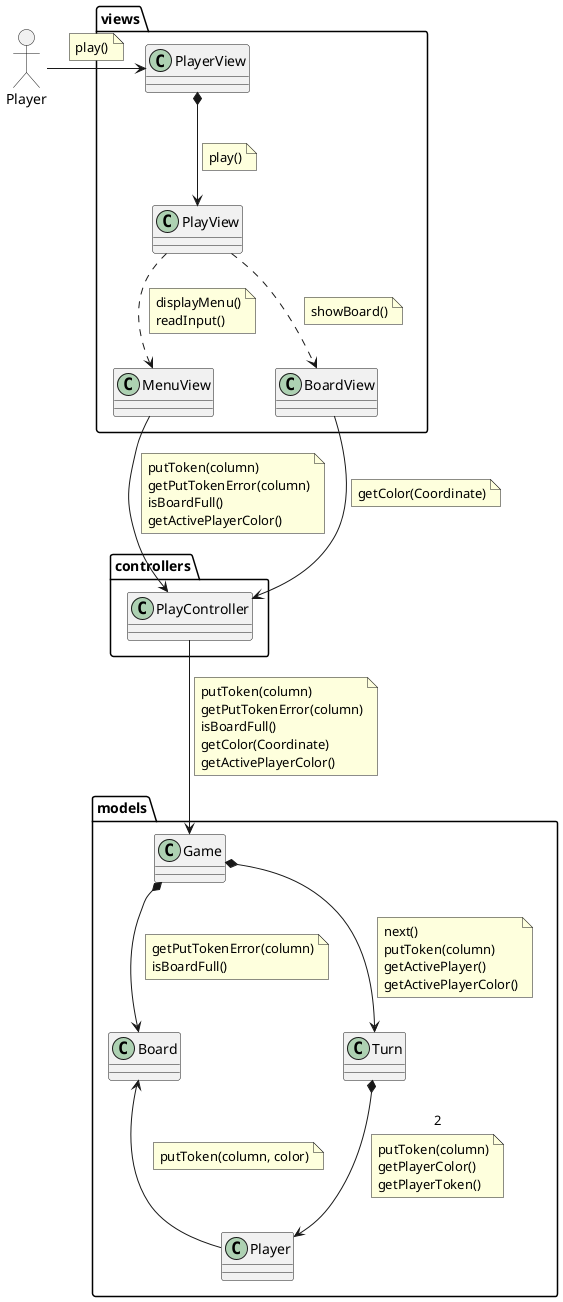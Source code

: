 @startuml
allowmixing
actor :Player: as Player
package models { }
package views { }
package controllers { }

class views.PlayerView
class views.PlayView
class views.MenuView
class views.BoardView
Player -> views.PlayerView
note on link
play()
end note
views.PlayerView *--> views.PlayView
note on link
play()
end note
views.PlayView ..> views.MenuView
note on link
displayMenu()
readInput()
end note
views.PlayView ..> views.BoardView
note on link
showBoard()
end note

class controllers.PlayController
views.BoardView --> controllers.PlayController
note on link
getColor(Coordinate)
end note
views.MenuView --> controllers.PlayController
note on link
putToken(column)
getPutTokenError(column)
isBoardFull()
getActivePlayerColor()
end note
controllers.PlayController --> models.Game
note on link
putToken(column)
getPutTokenError(column)
isBoardFull()
getColor(Coordinate)
getActivePlayerColor()
end note


class models.Board
class models.Player
class models.Turn
class models.Game
models.Game *--> models.Board
note on link
getPutTokenError(column)
isBoardFull()
end note
models.Game *--> models.Turn
note on link
next()
putToken(column)
getActivePlayer()
getActivePlayerColor()
end note
models.Turn *--> models.Player : 2
note on link
putToken(column)
getPlayerColor()
getPlayerToken()
end note
models.Player -up-> models.Board
note on link
putToken(column, color)
end note
@enduml